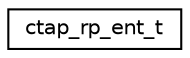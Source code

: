digraph "Graphical Class Hierarchy"
{
 // LATEX_PDF_SIZE
  edge [fontname="Helvetica",fontsize="10",labelfontname="Helvetica",labelfontsize="10"];
  node [fontname="Helvetica",fontsize="10",shape=record];
  rankdir="LR";
  Node0 [label="ctap_rp_ent_t",height=0.2,width=0.4,color="black", fillcolor="white", style="filled",URL="$structctap__rp__ent__t.html",tooltip="CTAP relying party entity struct."];
}
